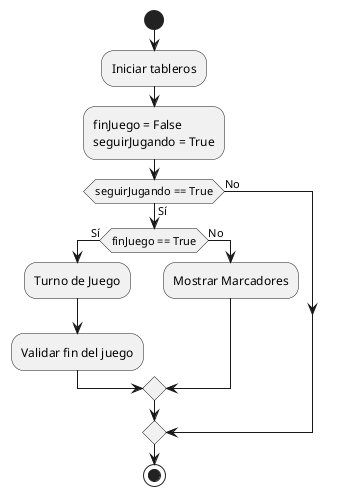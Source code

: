 @startuml
start
:Iniciar tableros;
:finJuego = False
seguirJugando = True;
if (seguirJugando == True) then (Sí)
  if (finJuego == True) then (Sí)
    :Turno de Juego;
    :Validar fin del juego;
  else (No)
    :Mostrar Marcadores;
  endif;
else (No)
endif;
stop
@enduml